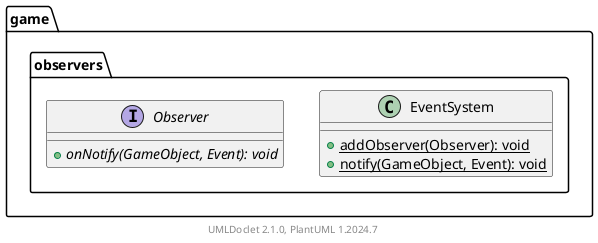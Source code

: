 @startuml
    namespace game.observers {

        class EventSystem [[EventSystem.html]] {
            {static} +addObserver(Observer): void
            {static} +notify(GameObject, Event): void
        }

        interface Observer [[Observer.html]] {
            {abstract} +onNotify(GameObject, Event): void
        }

    }

    center footer UMLDoclet 2.1.0, PlantUML %version()
@enduml
